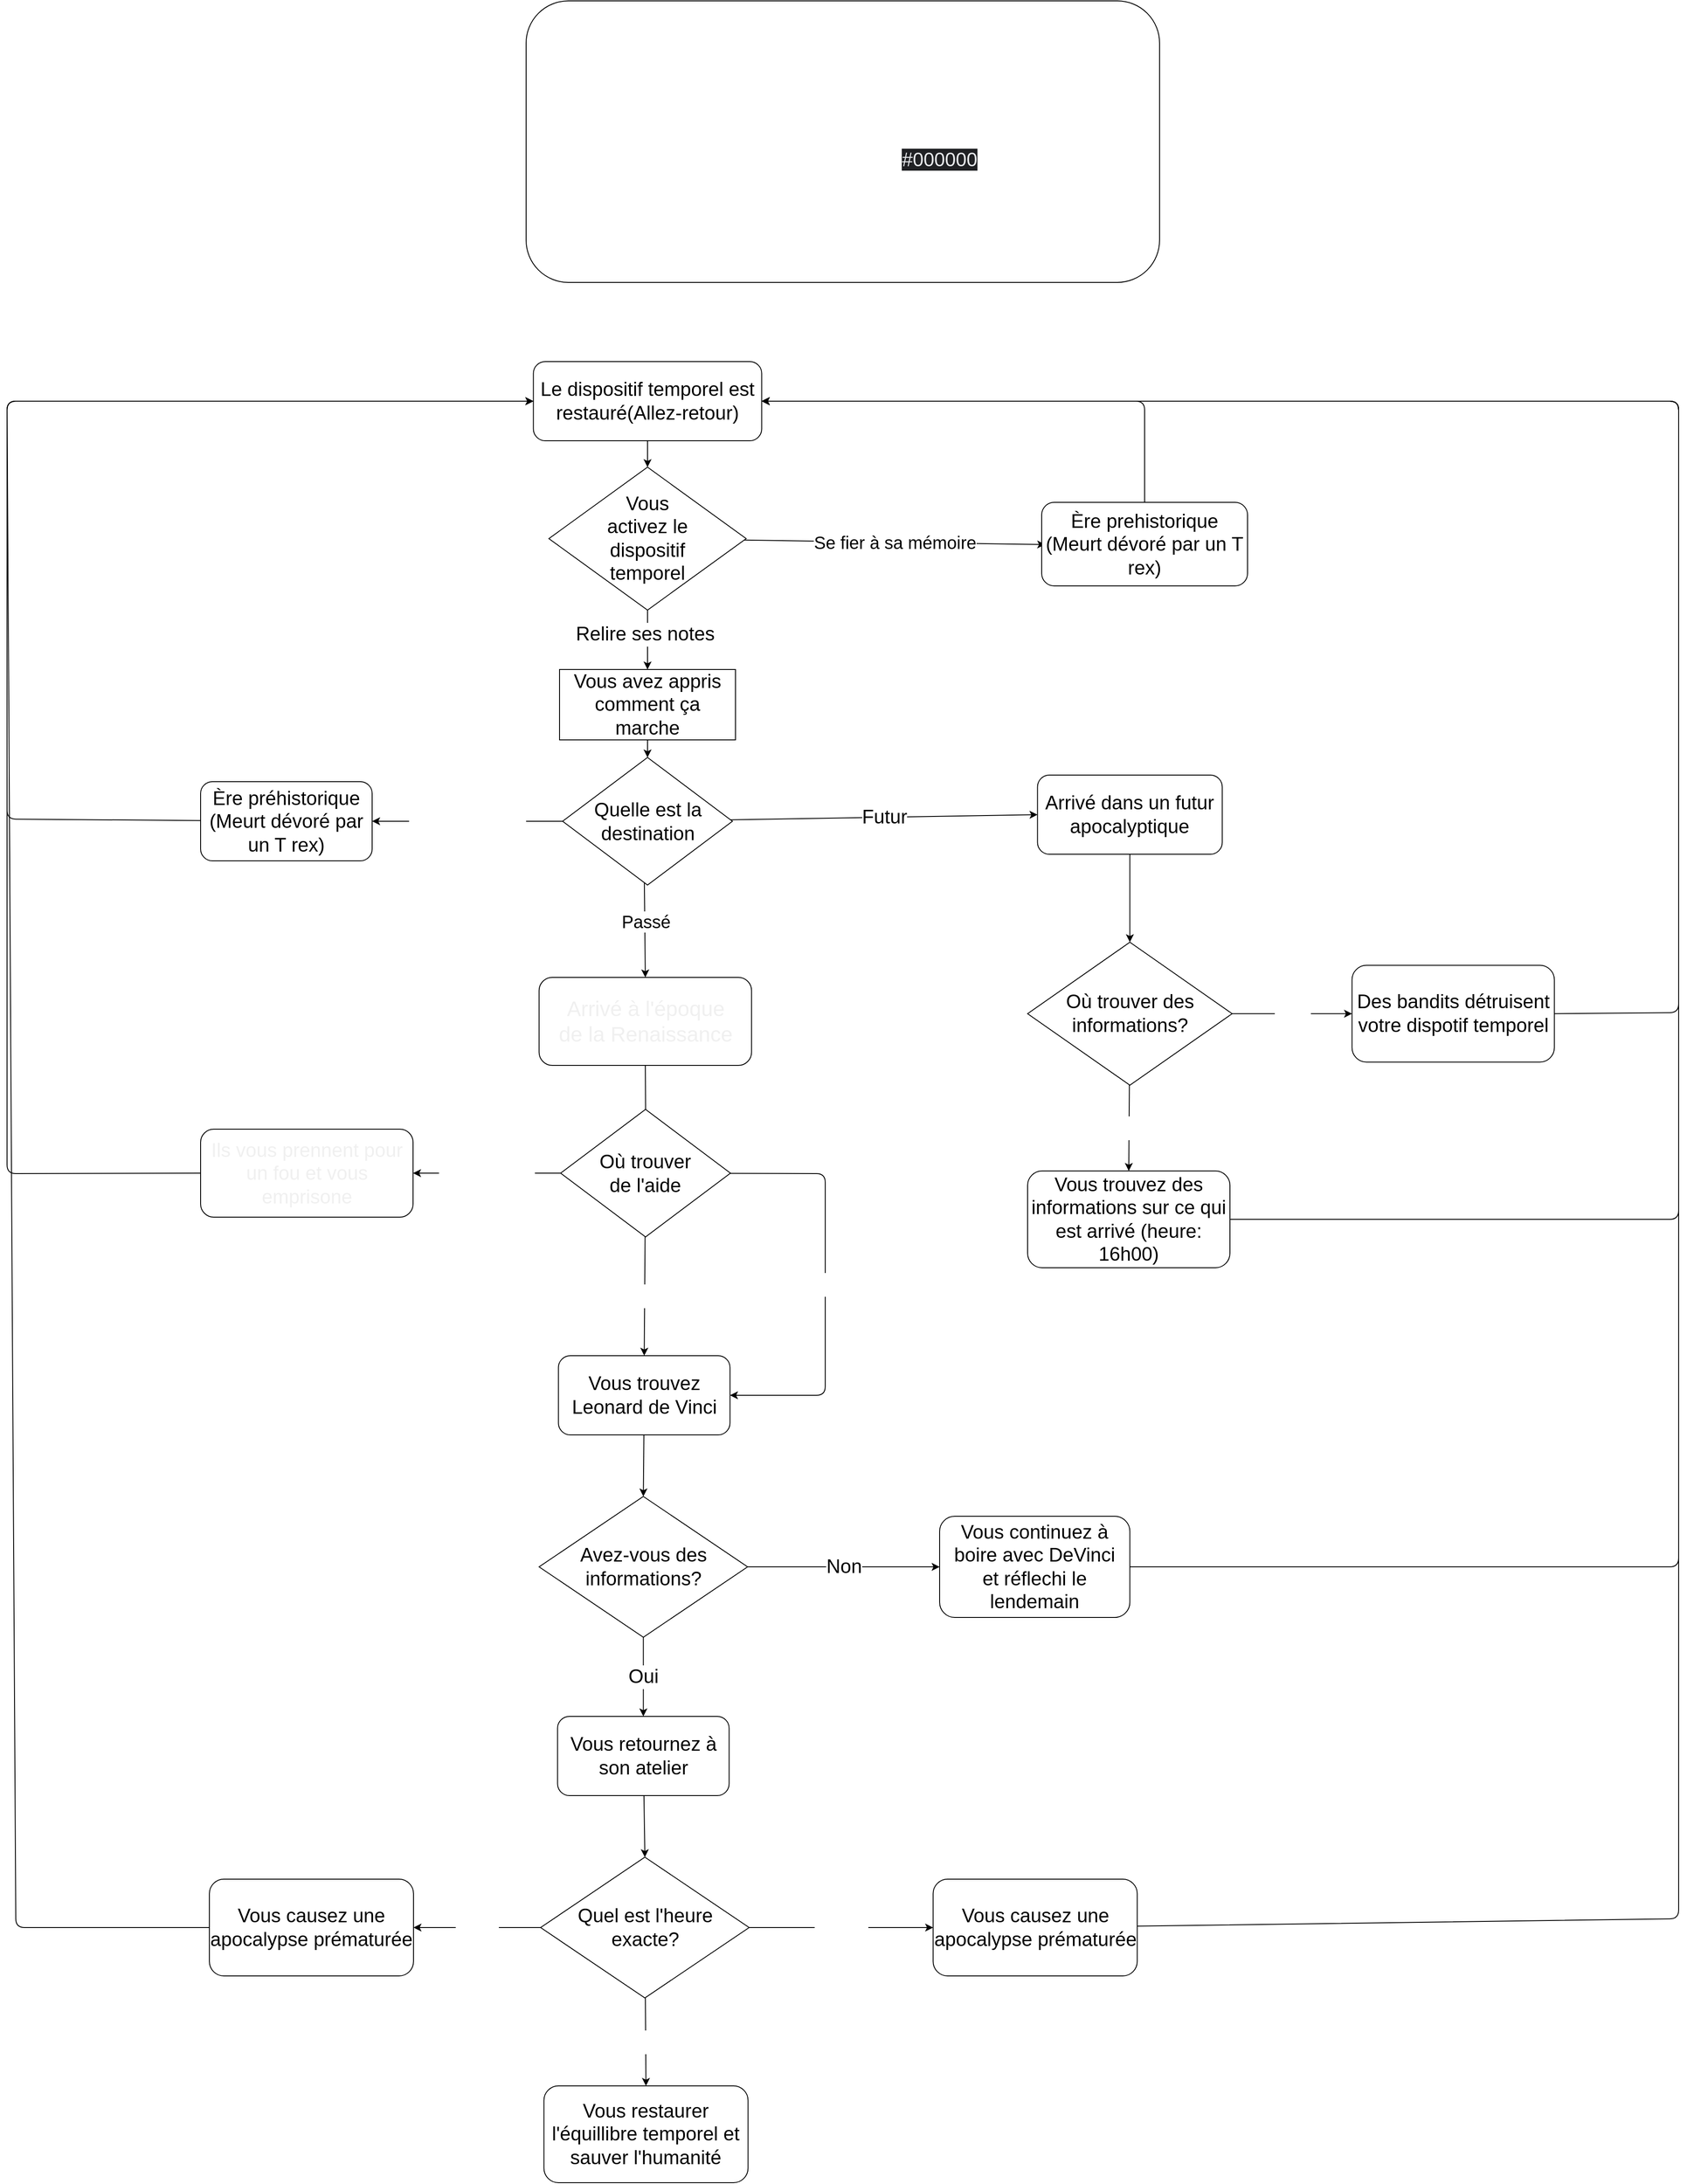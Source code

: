 <mxfile>
    <diagram id="V2_XtWaNNOW0nYWTkZJ7" name="Page-1">
        <mxGraphModel dx="539" dy="2262" grid="1" gridSize="10" guides="1" tooltips="1" connect="1" arrows="1" fold="1" page="1" pageScale="1" pageWidth="900" pageHeight="1600" math="0" shadow="0">
            <root>
                <mxCell id="0"/>
                <mxCell id="1" parent="0"/>
                <mxCell id="9" value="&lt;font style=&quot;font-size: 22px;&quot;&gt;Relire ses notes&amp;nbsp;&lt;/font&gt;" style="edgeStyle=none;html=1;fontSize=18;entryX=0.5;entryY=0;entryDx=0;entryDy=0;" parent="1" source="3" target="57" edge="1">
                    <mxGeometry x="-0.189" relative="1" as="geometry">
                        <Array as="points"/>
                        <mxPoint as="offset"/>
                    </mxGeometry>
                </mxCell>
                <mxCell id="14" value="Se fier à sa mémoire" style="edgeStyle=none;html=1;fontSize=20;" parent="1" source="3" edge="1">
                    <mxGeometry relative="1" as="geometry">
                        <mxPoint x="1580" y="388" as="targetPoint"/>
                    </mxGeometry>
                </mxCell>
                <mxCell id="15" value="&lt;span style=&quot;color: rgba(0, 0, 0, 0); font-family: monospace; font-size: 0px; text-align: start; background-color: rgb(42, 37, 47);&quot;&gt;%3CmxGraphModel%3E%3Croot%3E%3CmxCell%20id%3D%220%22%2F%3E%3CmxCell%20id%3D%221%22%20parent%3D%220%22%2F%3E%3CmxCell%20id%3D%222%22%20value%3D%22%26lt%3Bfont%20style%3D%26quot%3Bfont-size%3A%2024px%3B%26quot%3B%26gt%3BActivation%20d'un%20dispositif%20temporel%26lt%3B%2Ffont%26gt%3B%22%20style%3D%22rounded%3D1%3BwhiteSpace%3Dwrap%3Bhtml%3D1%3B%22%20vertex%3D%221%22%20parent%3D%221%22%3E%3CmxGeometry%20x%3D%22350%22%20y%3D%22590%22%20width%3D%22195%22%20height%3D%2290%22%20as%3D%22geometry%22%2F%3E%3C%2FmxCell%3E%3C%2Froot%3E%3C%2FmxGraphModel%3E&lt;/span&gt;" style="edgeLabel;html=1;align=center;verticalAlign=middle;resizable=0;points=[];fontSize=20;" parent="14" vertex="1" connectable="0">
                    <mxGeometry x="-0.323" y="-3" relative="1" as="geometry">
                        <mxPoint x="-1" as="offset"/>
                    </mxGeometry>
                </mxCell>
                <mxCell id="16" value="&lt;span style=&quot;color: rgba(0, 0, 0, 0); font-family: monospace; font-size: 0px; text-align: start; background-color: rgb(42, 37, 47);&quot;&gt;%3CmxGraphModel%3E%3Croot%3E%3CmxCell%20id%3D%220%22%2F%3E%3CmxCell%20id%3D%221%22%20parent%3D%220%22%2F%3E%3CmxCell%20id%3D%222%22%20value%3D%22%26lt%3Bfont%20style%3D%26quot%3Bfont-size%3A%2024px%3B%26quot%3B%26gt%3BActivation%20d'un%20dispositif%20temporel%26lt%3B%2Ffont%26gt%3B%22%20style%3D%22rounded%3D1%3BwhiteSpace%3Dwrap%3Bhtml%3D1%3B%22%20vertex%3D%221%22%20parent%3D%221%22%3E%3CmxGeometry%20x%3D%22350%22%20y%3D%22590%22%20width%3D%22195%22%20height%3D%2290%22%20as%3D%22geometry%22%2F%3E%3C%2FmxCell%3E%3C%2Froot%3E%3C%2FmxGraphModel%3E&lt;/span&gt;" style="edgeLabel;html=1;align=center;verticalAlign=middle;resizable=0;points=[];fontSize=20;" parent="14" vertex="1" connectable="0">
                    <mxGeometry x="-0.247" y="2" relative="1" as="geometry">
                        <mxPoint x="-1" as="offset"/>
                    </mxGeometry>
                </mxCell>
                <mxCell id="3" value="&lt;font style=&quot;font-size: 22px;&quot;&gt;Vous&lt;br&gt;activez le &lt;br&gt;dispositif&lt;br&gt;temporel&lt;/font&gt;" style="rhombus;whiteSpace=wrap;html=1;" parent="1" vertex="1">
                    <mxGeometry x="1015.88" y="300" width="224.25" height="162.5" as="geometry"/>
                </mxCell>
                <mxCell id="7" style="edgeStyle=none;html=1;entryX=0.5;entryY=0;entryDx=0;entryDy=0;fontSize=18;" parent="1" source="4" target="3" edge="1">
                    <mxGeometry relative="1" as="geometry"/>
                </mxCell>
                <mxCell id="4" value="&lt;font style=&quot;font-size: 22px;&quot;&gt;Le dispositif temporel est restauré(Allez-retour)&lt;/font&gt;" style="rounded=1;whiteSpace=wrap;html=1;" parent="1" vertex="1">
                    <mxGeometry x="998.26" y="180" width="259.5" height="90" as="geometry"/>
                </mxCell>
                <mxCell id="11" value="Passé" style="edgeStyle=none;html=1;entryX=0.5;entryY=0;entryDx=0;entryDy=0;fontSize=20;" parent="1" target="65" edge="1">
                    <mxGeometry x="0.091" y="1" relative="1" as="geometry">
                        <mxPoint as="offset"/>
                        <mxPoint x="1124.081" y="740" as="sourcePoint"/>
                        <mxPoint x="1124.5" y="850" as="targetPoint"/>
                    </mxGeometry>
                </mxCell>
                <mxCell id="29" value="" style="edgeStyle=none;html=1;fontSize=20;exitX=0.5;exitY=1;exitDx=0;exitDy=0;" parent="1" source="65" edge="1">
                    <mxGeometry x="-0.029" y="-1" relative="1" as="geometry">
                        <mxPoint x="1125.435" y="1009.482" as="sourcePoint"/>
                        <mxPoint x="1126" y="1060" as="targetPoint"/>
                        <mxPoint as="offset"/>
                    </mxGeometry>
                </mxCell>
                <mxCell id="17" style="edgeStyle=none;html=1;entryX=1;entryY=0.5;entryDx=0;entryDy=0;fontSize=20;" parent="1" source="13" target="4" edge="1">
                    <mxGeometry relative="1" as="geometry">
                        <Array as="points">
                            <mxPoint x="1693" y="225"/>
                        </Array>
                    </mxGeometry>
                </mxCell>
                <mxCell id="13" value="&lt;font style=&quot;font-size: 22px;&quot;&gt;Ère prehistorique (Meurt dévoré par un T rex)&lt;/font&gt;" style="rounded=1;whiteSpace=wrap;html=1;" parent="1" vertex="1">
                    <mxGeometry x="1576" y="340" width="234" height="95" as="geometry"/>
                </mxCell>
                <mxCell id="48" value="" style="edgeStyle=none;html=1;entryX=0.5;entryY=0;entryDx=0;entryDy=0;fontSize=20;" parent="1" source="28" target="41" edge="1">
                    <mxGeometry relative="1" as="geometry"/>
                </mxCell>
                <mxCell id="28" value="&lt;font style=&quot;font-size: 22px;&quot;&gt;Vous trouvez Leonard de Vinci&lt;/font&gt;" style="rounded=1;whiteSpace=wrap;html=1;" parent="1" vertex="1">
                    <mxGeometry x="1026.75" y="1310" width="195" height="90" as="geometry"/>
                </mxCell>
                <mxCell id="34" style="edgeStyle=none;html=1;entryX=1;entryY=0.5;entryDx=0;entryDy=0;fontSize=20;exitX=1;exitY=0.5;exitDx=0;exitDy=0;" parent="1" source="86" target="4" edge="1">
                    <mxGeometry relative="1" as="geometry">
                        <Array as="points">
                            <mxPoint x="2300" y="920"/>
                            <mxPoint x="2300" y="225"/>
                            <mxPoint x="1931" y="225"/>
                        </Array>
                        <mxPoint x="2199.437" y="440" as="sourcePoint"/>
                    </mxGeometry>
                </mxCell>
                <mxCell id="50" value="&lt;font style=&quot;font-size: 22px;&quot;&gt;Non&lt;/font&gt;" style="edgeStyle=none;html=1;fontSize=20;" parent="1" source="41" target="49" edge="1">
                    <mxGeometry relative="1" as="geometry">
                        <Array as="points">
                            <mxPoint x="1323.75" y="1550"/>
                        </Array>
                    </mxGeometry>
                </mxCell>
                <mxCell id="104" value="&lt;font style=&quot;font-size: 22px;&quot;&gt;Oui&lt;/font&gt;" style="edgeStyle=none;html=1;entryX=0.5;entryY=0;entryDx=0;entryDy=0;fontSize=20;" parent="1" source="41" target="101" edge="1">
                    <mxGeometry relative="1" as="geometry"/>
                </mxCell>
                <mxCell id="41" value="&lt;font style=&quot;&quot;&gt;&lt;font style=&quot;font-size: 22px;&quot;&gt;Avez-vous des&lt;br&gt;informations?&lt;/font&gt;&lt;br&gt;&lt;/font&gt;" style="rhombus;whiteSpace=wrap;html=1;" parent="1" vertex="1">
                    <mxGeometry x="1004.75" y="1470" width="237" height="160" as="geometry"/>
                </mxCell>
                <mxCell id="88" style="edgeStyle=none;html=1;entryX=1;entryY=0.5;entryDx=0;entryDy=0;fontSize=22;fontColor=#FFFFFF;" parent="1" source="49" target="4" edge="1">
                    <mxGeometry relative="1" as="geometry">
                        <Array as="points">
                            <mxPoint x="2300" y="1550"/>
                            <mxPoint x="2300" y="225"/>
                        </Array>
                    </mxGeometry>
                </mxCell>
                <mxCell id="49" value="&lt;font style=&quot;font-size: 22px;&quot;&gt;Vous continuez à&lt;br&gt;boire avec DeVinci&lt;br&gt;et réflechi le lendemain&lt;br&gt;&lt;/font&gt;" style="rounded=1;whiteSpace=wrap;html=1;" parent="1" vertex="1">
                    <mxGeometry x="1460" y="1492.5" width="216.25" height="115" as="geometry"/>
                </mxCell>
                <mxCell id="60" style="edgeStyle=none;html=1;entryX=0.5;entryY=0;entryDx=0;entryDy=0;fontSize=18;" parent="1" source="57" target="58" edge="1">
                    <mxGeometry relative="1" as="geometry"/>
                </mxCell>
                <mxCell id="57" value="&lt;font style=&quot;font-size: 22px;&quot;&gt;Vous avez appris comment ça marche&lt;/font&gt;" style="whiteSpace=wrap;html=1;fontSize=18;" parent="1" vertex="1">
                    <mxGeometry x="1028" y="530" width="200" height="80" as="geometry"/>
                </mxCell>
                <mxCell id="78" value="Bouton rouge" style="edgeStyle=none;html=1;fontSize=22;fontColor=#FFFFFF;" parent="1" source="58" target="77" edge="1">
                    <mxGeometry relative="1" as="geometry"/>
                </mxCell>
                <mxCell id="100" value="&lt;font style=&quot;font-size: 22px;&quot;&gt;Futur&lt;/font&gt;" style="edgeStyle=none;html=1;entryX=0;entryY=0.5;entryDx=0;entryDy=0;fontFamily=Helvetica;" parent="1" source="58" target="61" edge="1">
                    <mxGeometry relative="1" as="geometry"/>
                </mxCell>
                <mxCell id="58" value="&lt;font style=&quot;font-size: 22px;&quot;&gt;Quelle est la destination&lt;/font&gt;" style="rhombus;whiteSpace=wrap;html=1;fontSize=18;" parent="1" vertex="1">
                    <mxGeometry x="1031.5" y="630" width="193" height="145" as="geometry"/>
                </mxCell>
                <mxCell id="67" style="edgeStyle=none;html=1;entryX=0.5;entryY=0;entryDx=0;entryDy=0;fontSize=22;fontColor=#FFFFFF;" parent="1" source="61" target="66" edge="1">
                    <mxGeometry relative="1" as="geometry"/>
                </mxCell>
                <mxCell id="61" value="&lt;font style=&quot;font-size: 22px;&quot;&gt;Arrivé dans un futur apocalyptique&lt;/font&gt;" style="rounded=1;whiteSpace=wrap;html=1;" parent="1" vertex="1">
                    <mxGeometry x="1571.25" y="650" width="210" height="90" as="geometry"/>
                </mxCell>
                <mxCell id="65" value="&lt;span style=&quot;color: rgb(240, 240, 240); font-size: 24px;&quot;&gt;Arrivé à l'époque&lt;/span&gt;&lt;br style=&quot;color: rgb(240, 240, 240); font-size: 24px;&quot;&gt;&lt;span style=&quot;color: rgb(240, 240, 240); font-size: 24px;&quot;&gt;de la Renaissance&lt;/span&gt;" style="rounded=1;whiteSpace=wrap;html=1;labelBackgroundColor=none;fontSize=22;fontColor=#FFFFFF;" parent="1" vertex="1">
                    <mxGeometry x="1004.75" y="880" width="241.5" height="100" as="geometry"/>
                </mxCell>
                <mxCell id="85" value="Base militaire" style="edgeStyle=none;html=1;entryX=0.5;entryY=0;entryDx=0;entryDy=0;fontSize=22;fontColor=#FFFFFF;" parent="1" source="66" target="84" edge="1">
                    <mxGeometry relative="1" as="geometry"/>
                </mxCell>
                <mxCell id="87" value="Ville" style="edgeStyle=none;html=1;entryX=0;entryY=0.5;entryDx=0;entryDy=0;fontSize=22;fontColor=#FFFFFF;" parent="1" source="66" target="86" edge="1">
                    <mxGeometry relative="1" as="geometry"/>
                </mxCell>
                <mxCell id="66" value="&lt;font style=&quot;font-size: 22px;&quot;&gt;Où trouver des&lt;br&gt;informations?&lt;/font&gt;" style="rhombus;whiteSpace=wrap;html=1;fontSize=18;" parent="1" vertex="1">
                    <mxGeometry x="1560" y="840" width="232.5" height="162.5" as="geometry"/>
                </mxCell>
                <mxCell id="69" value="La taverne" style="edgeStyle=none;html=1;entryX=0.5;entryY=0;entryDx=0;entryDy=0;fontSize=22;fontColor=#FFFFFF;" parent="1" source="68" target="28" edge="1">
                    <mxGeometry relative="1" as="geometry"/>
                </mxCell>
                <mxCell id="70" value="Les gardes" style="edgeStyle=none;html=1;fontSize=22;fontColor=#FFFFFF;entryX=1;entryY=0.5;entryDx=0;entryDy=0;" parent="1" source="68" target="71" edge="1">
                    <mxGeometry relative="1" as="geometry">
                        <mxPoint x="900" y="1103" as="targetPoint"/>
                    </mxGeometry>
                </mxCell>
                <mxCell id="79" value="&lt;font style=&quot;font-size: 22px;&quot;&gt;Les passants&lt;/font&gt;" style="edgeStyle=none;html=1;entryX=1;entryY=0.5;entryDx=0;entryDy=0;fontSize=22;fontColor=#FFFFFF;" parent="1" source="68" target="28" edge="1">
                    <mxGeometry relative="1" as="geometry">
                        <Array as="points">
                            <mxPoint x="1330" y="1103"/>
                            <mxPoint x="1330" y="1355"/>
                        </Array>
                    </mxGeometry>
                </mxCell>
                <mxCell id="68" value="&lt;font style=&quot;font-size: 22px;&quot;&gt;Où trouver&lt;br&gt;de l'aide&lt;/font&gt;" style="rhombus;whiteSpace=wrap;html=1;fontSize=18;" parent="1" vertex="1">
                    <mxGeometry x="1029.25" y="1030" width="193" height="145" as="geometry"/>
                </mxCell>
                <mxCell id="72" style="edgeStyle=none;html=1;entryX=0;entryY=0.5;entryDx=0;entryDy=0;fontSize=22;fontColor=#FFFFFF;exitX=0;exitY=0.5;exitDx=0;exitDy=0;" parent="1" source="71" target="4" edge="1">
                    <mxGeometry relative="1" as="geometry">
                        <Array as="points">
                            <mxPoint x="400" y="1103"/>
                            <mxPoint x="400" y="225"/>
                        </Array>
                    </mxGeometry>
                </mxCell>
                <mxCell id="75" value="&lt;font style=&quot;font-size: 22px;&quot;&gt;Vous restaurer l'équillibre temporel et sauver l'humanité&lt;/font&gt;" style="rounded=1;whiteSpace=wrap;html=1;" parent="1" vertex="1">
                    <mxGeometry x="1010.25" y="2140" width="232" height="110" as="geometry"/>
                </mxCell>
                <mxCell id="71" value="&lt;font style=&quot;font-size: 22px;&quot; color=&quot;#f0f0f0&quot;&gt;Ils vous prennent pour un fou et vous emprisone&lt;/font&gt;" style="rounded=1;whiteSpace=wrap;html=1;labelBackgroundColor=none;fontSize=22;fontColor=#FFFFFF;" parent="1" vertex="1">
                    <mxGeometry x="620" y="1052.5" width="241.5" height="100" as="geometry"/>
                </mxCell>
                <mxCell id="80" style="edgeStyle=none;html=1;fontSize=22;fontColor=#FFFFFF;entryX=0;entryY=0.5;entryDx=0;entryDy=0;" parent="1" source="77" target="4" edge="1">
                    <mxGeometry relative="1" as="geometry">
                        <mxPoint x="400" y="702.5" as="targetPoint"/>
                        <Array as="points">
                            <mxPoint x="400" y="700"/>
                            <mxPoint x="400" y="225"/>
                        </Array>
                    </mxGeometry>
                </mxCell>
                <mxCell id="77" value="&lt;font style=&quot;font-size: 22px;&quot;&gt;Ère préhistorique (Meurt dévoré par un T rex)&lt;/font&gt;" style="rounded=1;whiteSpace=wrap;html=1;" parent="1" vertex="1">
                    <mxGeometry x="620" y="657.5" width="195" height="90" as="geometry"/>
                </mxCell>
                <mxCell id="109" style="edgeStyle=none;html=1;entryX=1;entryY=0.5;entryDx=0;entryDy=0;fontSize=22;" parent="1" source="84" target="4" edge="1">
                    <mxGeometry relative="1" as="geometry">
                        <Array as="points">
                            <mxPoint x="2300" y="1155"/>
                            <mxPoint x="2300" y="225"/>
                        </Array>
                    </mxGeometry>
                </mxCell>
                <mxCell id="84" value="&lt;font style=&quot;font-size: 22px;&quot;&gt;Vous trouvez des informations sur ce qui est arrivé (heure: 16h00)&lt;/font&gt;" style="rounded=1;whiteSpace=wrap;html=1;" parent="1" vertex="1">
                    <mxGeometry x="1560" y="1100" width="230" height="110" as="geometry"/>
                </mxCell>
                <mxCell id="86" value="&lt;font style=&quot;font-size: 22px;&quot;&gt;Des bandits détruisent votre dispotif temporel&lt;/font&gt;" style="rounded=1;whiteSpace=wrap;html=1;" parent="1" vertex="1">
                    <mxGeometry x="1928.75" y="866.25" width="230" height="110" as="geometry"/>
                </mxCell>
                <mxCell id="90" value="16h00" style="edgeStyle=none;html=1;entryX=0.5;entryY=0;entryDx=0;entryDy=0;fontSize=22;fontColor=#FFFFFF;" parent="1" source="89" target="75" edge="1">
                    <mxGeometry relative="1" as="geometry"/>
                </mxCell>
                <mxCell id="92" value="22h00" style="edgeStyle=none;html=1;entryX=0;entryY=0.5;entryDx=0;entryDy=0;fontSize=22;fontColor=#FFFFFF;" parent="1" source="89" target="91" edge="1">
                    <mxGeometry relative="1" as="geometry"/>
                </mxCell>
                <mxCell id="94" value="7h00" style="edgeStyle=none;html=1;entryX=1;entryY=0.5;entryDx=0;entryDy=0;fontSize=22;fontColor=#FFFFFF;" parent="1" source="89" target="93" edge="1">
                    <mxGeometry relative="1" as="geometry"/>
                </mxCell>
                <mxCell id="89" value="&lt;font style=&quot;&quot;&gt;&lt;font style=&quot;font-size: 22px;&quot;&gt;Quel est l'heure exacte?&lt;/font&gt;&lt;br&gt;&lt;/font&gt;" style="rhombus;whiteSpace=wrap;html=1;" parent="1" vertex="1">
                    <mxGeometry x="1006.5" y="1880" width="237" height="160" as="geometry"/>
                </mxCell>
                <mxCell id="96" style="edgeStyle=none;html=1;entryX=1;entryY=0.5;entryDx=0;entryDy=0;fontSize=22;fontColor=#FFFFFF;" parent="1" source="91" target="4" edge="1">
                    <mxGeometry relative="1" as="geometry">
                        <Array as="points">
                            <mxPoint x="2300" y="1950"/>
                            <mxPoint x="2300" y="225"/>
                        </Array>
                    </mxGeometry>
                </mxCell>
                <mxCell id="91" value="&lt;span style=&quot;font-size: 22px;&quot;&gt;Vous causez une apocalypse prématurée&lt;/span&gt;" style="rounded=1;whiteSpace=wrap;html=1;" parent="1" vertex="1">
                    <mxGeometry x="1452.62" y="1905" width="232" height="110" as="geometry"/>
                </mxCell>
                <mxCell id="95" style="edgeStyle=none;html=1;entryX=0;entryY=0.5;entryDx=0;entryDy=0;fontSize=22;fontColor=#FFFFFF;" parent="1" source="93" target="4" edge="1">
                    <mxGeometry relative="1" as="geometry">
                        <Array as="points">
                            <mxPoint x="410" y="1960"/>
                            <mxPoint x="400" y="225"/>
                        </Array>
                    </mxGeometry>
                </mxCell>
                <mxCell id="93" value="&lt;span style=&quot;font-size: 22px;&quot;&gt;Vous causez une apocalypse prématurée&lt;/span&gt;" style="rounded=1;whiteSpace=wrap;html=1;" parent="1" vertex="1">
                    <mxGeometry x="630.0" y="1905" width="232" height="110" as="geometry"/>
                </mxCell>
                <mxCell id="99" value="&lt;span style=&quot;color: rgb(255, 255, 255); font-size: 22px;&quot;&gt;- Genre: Sci-fi, futuristique, fictif&lt;/span&gt;&lt;br style=&quot;color: rgb(255, 255, 255); font-size: 22px;&quot;&gt;&lt;span style=&quot;color: rgb(255, 255, 255); font-size: 22px;&quot;&gt;- Inspiration: Back To The Future&lt;/span&gt;&lt;br style=&quot;color: rgb(255, 255, 255); font-size: 22px;&quot;&gt;&lt;span style=&quot;color: rgb(255, 255, 255); font-size: 22px;&quot;&gt;- Nom: Time Rescue&lt;/span&gt;&lt;br style=&quot;color: rgb(255, 255, 255); font-size: 22px;&quot;&gt;&lt;br style=&quot;color: rgb(255, 255, 255); font-size: 22px;&quot;&gt;&lt;span style=&quot;color: rgb(255, 255, 255); font-size: 22px;&quot;&gt;- Couleur de fond du site:&amp;nbsp;&lt;/span&gt;&lt;font style=&quot;color: rgb(255, 255, 255); font-size: 22px;&quot;&gt;#0b424d&lt;/font&gt;&lt;br style=&quot;color: rgb(255, 255, 255); font-size: 22px;&quot;&gt;&lt;span style=&quot;color: rgb(255, 255, 255); font-size: 22px;&quot;&gt;- Couleur de fond du contenu:&amp;nbsp;&lt;/span&gt;&lt;font style=&quot;color: rgb(255, 255, 255); font-size: 22px;&quot;&gt;#4dd4f0&lt;/font&gt;&lt;br style=&quot;color: rgb(255, 255, 255); font-size: 22px;&quot;&gt;&lt;font style=&quot;color: rgb(255, 255, 255); font-size: 22px;&quot;&gt;- Couleur de la police:&amp;nbsp;&lt;span style=&quot;color: rgb(232, 234, 237); text-align: start; background-color: rgb(32, 33, 36);&quot;&gt;#000000&lt;/span&gt;&lt;/font&gt;&lt;br style=&quot;color: rgb(255, 255, 255); font-size: 22px;&quot;&gt;&lt;span style=&quot;color: rgb(255, 255, 255); font-size: 22px;&quot;&gt;- Couleur de fond des boutons: #0b424d&lt;/span&gt;&lt;br style=&quot;color: rgb(255, 255, 255); font-size: 22px;&quot;&gt;&lt;span style=&quot;color: rgb(255, 255, 255); font-size: 22px;&quot;&gt;- Couleur de fond des boutons en hover: #000000&amp;nbsp;&lt;/span&gt;&lt;br style=&quot;color: rgb(255, 255, 255); font-size: 22px;&quot;&gt;&lt;span style=&quot;color: rgb(255, 255, 255); font-size: 22px;&quot;&gt;- Couleur de la police des boutons: #FFFFFF&lt;/span&gt;&lt;br style=&quot;color: rgb(255, 255, 255); font-size: 22px;&quot;&gt;&lt;span style=&quot;color: rgb(255, 255, 255); font-size: 22px;&quot;&gt;- Couleur de la police des boutons en hover: #FFFFFF&lt;/span&gt;" style="rounded=1;whiteSpace=wrap;html=1;fontFamily=Helvetica;" parent="1" vertex="1">
                    <mxGeometry x="990" y="-230" width="720" height="320" as="geometry"/>
                </mxCell>
                <mxCell id="102" style="edgeStyle=none;html=1;entryX=0.5;entryY=0;entryDx=0;entryDy=0;" parent="1" source="101" target="89" edge="1">
                    <mxGeometry relative="1" as="geometry"/>
                </mxCell>
                <mxCell id="101" value="&lt;font style=&quot;font-size: 22px;&quot;&gt;Vous retournez à son atelier&lt;/font&gt;" style="rounded=1;whiteSpace=wrap;html=1;" parent="1" vertex="1">
                    <mxGeometry x="1025.75" y="1720" width="195" height="90" as="geometry"/>
                </mxCell>
            </root>
        </mxGraphModel>
    </diagram>
</mxfile>